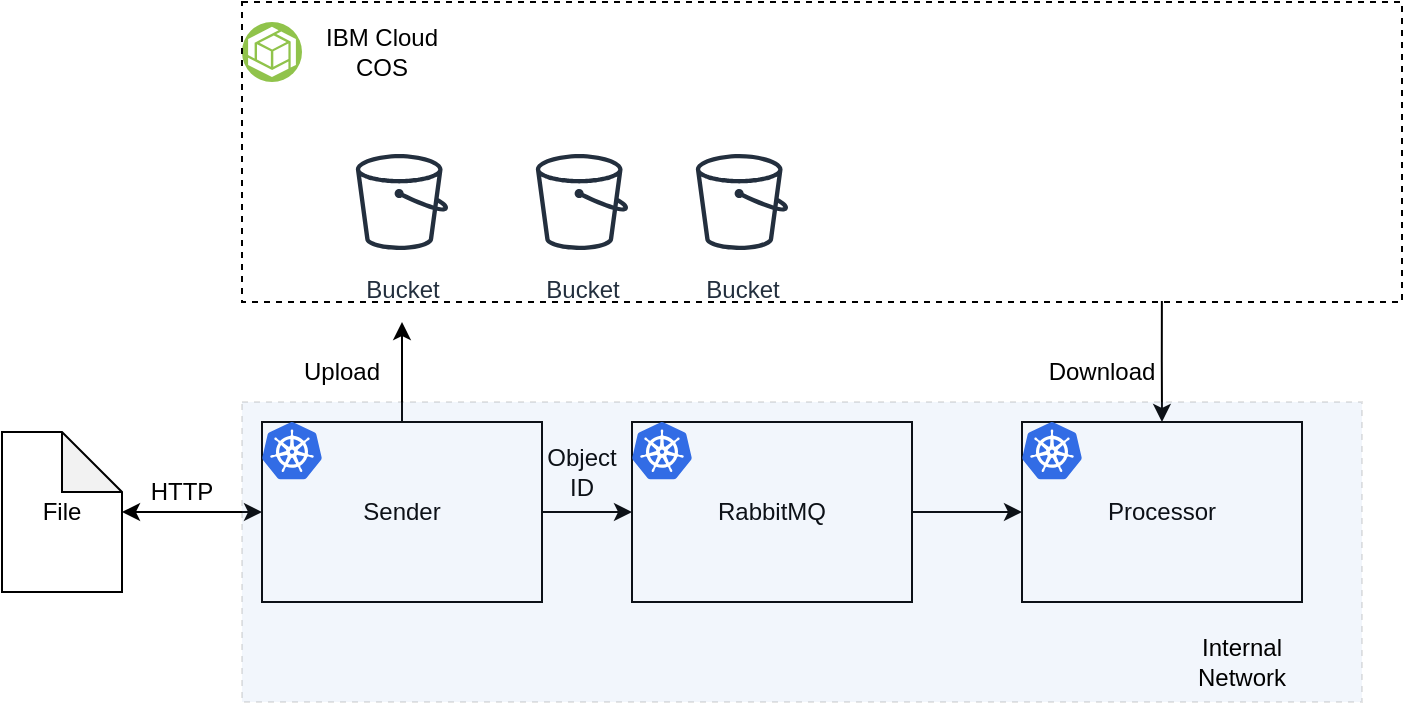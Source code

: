 <mxfile version="21.4.0" type="device">
  <diagram name="Page-1" id="Ig4pDuT1F0aERB6ShzDS">
    <mxGraphModel dx="1645" dy="428" grid="1" gridSize="10" guides="1" tooltips="1" connect="1" arrows="1" fold="1" page="1" pageScale="1" pageWidth="850" pageHeight="1100" math="0" shadow="0">
      <root>
        <mxCell id="0" />
        <mxCell id="1" parent="0" />
        <mxCell id="1UfsnkjmmG93mhFOwy3N-14" style="edgeStyle=orthogonalEdgeStyle;rounded=0;orthogonalLoop=1;jettySize=auto;html=1;" edge="1" parent="1" source="1UfsnkjmmG93mhFOwy3N-1">
          <mxGeometry relative="1" as="geometry">
            <mxPoint x="170" y="170" as="targetPoint" />
          </mxGeometry>
        </mxCell>
        <mxCell id="1UfsnkjmmG93mhFOwy3N-15" style="edgeStyle=orthogonalEdgeStyle;rounded=0;orthogonalLoop=1;jettySize=auto;html=1;entryX=0;entryY=0.5;entryDx=0;entryDy=0;" edge="1" parent="1" source="1UfsnkjmmG93mhFOwy3N-1" target="1UfsnkjmmG93mhFOwy3N-3">
          <mxGeometry relative="1" as="geometry" />
        </mxCell>
        <mxCell id="1UfsnkjmmG93mhFOwy3N-1" value="" style="rounded=0;whiteSpace=wrap;html=1;fillColor=none;" vertex="1" parent="1">
          <mxGeometry x="100" y="220" width="140" height="90" as="geometry" />
        </mxCell>
        <mxCell id="1UfsnkjmmG93mhFOwy3N-2" value="Sender" style="text;html=1;strokeColor=none;fillColor=none;align=center;verticalAlign=middle;whiteSpace=wrap;rounded=0;" vertex="1" parent="1">
          <mxGeometry x="140" y="250" width="60" height="30" as="geometry" />
        </mxCell>
        <mxCell id="1UfsnkjmmG93mhFOwy3N-21" style="edgeStyle=orthogonalEdgeStyle;rounded=0;orthogonalLoop=1;jettySize=auto;html=1;entryX=0;entryY=0.5;entryDx=0;entryDy=0;" edge="1" parent="1" source="1UfsnkjmmG93mhFOwy3N-3" target="1UfsnkjmmG93mhFOwy3N-5">
          <mxGeometry relative="1" as="geometry" />
        </mxCell>
        <mxCell id="1UfsnkjmmG93mhFOwy3N-3" value="" style="rounded=0;whiteSpace=wrap;html=1;fillColor=none;" vertex="1" parent="1">
          <mxGeometry x="285" y="220" width="140" height="90" as="geometry" />
        </mxCell>
        <mxCell id="1UfsnkjmmG93mhFOwy3N-4" value="RabbitMQ" style="text;html=1;strokeColor=none;fillColor=none;align=center;verticalAlign=middle;whiteSpace=wrap;rounded=0;" vertex="1" parent="1">
          <mxGeometry x="325" y="250" width="60" height="30" as="geometry" />
        </mxCell>
        <mxCell id="1UfsnkjmmG93mhFOwy3N-5" value="" style="rounded=0;whiteSpace=wrap;html=1;fillColor=none;" vertex="1" parent="1">
          <mxGeometry x="480" y="220" width="140" height="90" as="geometry" />
        </mxCell>
        <mxCell id="1UfsnkjmmG93mhFOwy3N-6" value="Processor" style="text;html=1;strokeColor=none;fillColor=none;align=center;verticalAlign=middle;whiteSpace=wrap;rounded=0;" vertex="1" parent="1">
          <mxGeometry x="520" y="250" width="60" height="30" as="geometry" />
        </mxCell>
        <mxCell id="1UfsnkjmmG93mhFOwy3N-7" value="" style="shape=note;whiteSpace=wrap;html=1;backgroundOutline=1;darkOpacity=0.05;" vertex="1" parent="1">
          <mxGeometry x="-30" y="225" width="60" height="80" as="geometry" />
        </mxCell>
        <mxCell id="1UfsnkjmmG93mhFOwy3N-11" style="edgeStyle=orthogonalEdgeStyle;rounded=0;orthogonalLoop=1;jettySize=auto;html=1;entryX=0;entryY=0.5;entryDx=0;entryDy=0;startArrow=classic;startFill=1;" edge="1" parent="1" source="1UfsnkjmmG93mhFOwy3N-10" target="1UfsnkjmmG93mhFOwy3N-1">
          <mxGeometry relative="1" as="geometry" />
        </mxCell>
        <mxCell id="1UfsnkjmmG93mhFOwy3N-10" value="File" style="text;html=1;strokeColor=none;fillColor=none;align=center;verticalAlign=middle;whiteSpace=wrap;rounded=0;" vertex="1" parent="1">
          <mxGeometry x="-30" y="250" width="60" height="30" as="geometry" />
        </mxCell>
        <mxCell id="1UfsnkjmmG93mhFOwy3N-12" value="HTTP" style="text;html=1;strokeColor=none;fillColor=none;align=center;verticalAlign=middle;whiteSpace=wrap;rounded=0;" vertex="1" parent="1">
          <mxGeometry x="30" y="240" width="60" height="30" as="geometry" />
        </mxCell>
        <mxCell id="1UfsnkjmmG93mhFOwy3N-13" value="Bucket" style="sketch=0;outlineConnect=0;fontColor=#232F3E;gradientColor=none;strokeColor=#232F3E;fillColor=#ffffff;dashed=0;verticalLabelPosition=bottom;verticalAlign=top;align=center;html=1;fontSize=12;fontStyle=0;aspect=fixed;shape=mxgraph.aws4.resourceIcon;resIcon=mxgraph.aws4.bucket;" vertex="1" parent="1">
          <mxGeometry x="140" y="80" width="60" height="60" as="geometry" />
        </mxCell>
        <mxCell id="1UfsnkjmmG93mhFOwy3N-18" value="" style="image;aspect=fixed;perimeter=ellipsePerimeter;html=1;align=center;shadow=0;dashed=0;fontColor=#4277BB;labelBackgroundColor=default;fontSize=12;spacingTop=3;image=img/lib/ibm/vpc/ObjectStorage.svg;" vertex="1" parent="1">
          <mxGeometry x="90" y="20" width="30" height="30" as="geometry" />
        </mxCell>
        <mxCell id="1UfsnkjmmG93mhFOwy3N-19" value="IBM Cloud&lt;br&gt;COS" style="text;html=1;strokeColor=none;fillColor=none;align=center;verticalAlign=middle;whiteSpace=wrap;rounded=0;" vertex="1" parent="1">
          <mxGeometry x="130" y="20" width="60" height="30" as="geometry" />
        </mxCell>
        <mxCell id="1UfsnkjmmG93mhFOwy3N-23" style="edgeStyle=orthogonalEdgeStyle;rounded=0;orthogonalLoop=1;jettySize=auto;html=1;entryX=0.5;entryY=0;entryDx=0;entryDy=0;exitX=0.793;exitY=0.997;exitDx=0;exitDy=0;exitPerimeter=0;" edge="1" parent="1" source="1UfsnkjmmG93mhFOwy3N-20" target="1UfsnkjmmG93mhFOwy3N-5">
          <mxGeometry relative="1" as="geometry" />
        </mxCell>
        <mxCell id="1UfsnkjmmG93mhFOwy3N-20" value="" style="rounded=0;whiteSpace=wrap;html=1;fillColor=none;dashed=1;" vertex="1" parent="1">
          <mxGeometry x="90" y="10" width="580" height="150" as="geometry" />
        </mxCell>
        <mxCell id="1UfsnkjmmG93mhFOwy3N-22" value="Object&lt;br&gt;ID" style="text;html=1;strokeColor=none;fillColor=none;align=center;verticalAlign=middle;whiteSpace=wrap;rounded=0;" vertex="1" parent="1">
          <mxGeometry x="230" y="230" width="60" height="30" as="geometry" />
        </mxCell>
        <mxCell id="1UfsnkjmmG93mhFOwy3N-24" value="Upload" style="text;html=1;strokeColor=none;fillColor=none;align=center;verticalAlign=middle;whiteSpace=wrap;rounded=0;" vertex="1" parent="1">
          <mxGeometry x="110" y="180" width="60" height="30" as="geometry" />
        </mxCell>
        <mxCell id="1UfsnkjmmG93mhFOwy3N-25" value="Download" style="text;html=1;strokeColor=none;fillColor=none;align=center;verticalAlign=middle;whiteSpace=wrap;rounded=0;" vertex="1" parent="1">
          <mxGeometry x="490" y="180" width="60" height="30" as="geometry" />
        </mxCell>
        <mxCell id="1UfsnkjmmG93mhFOwy3N-26" value="Bucket" style="sketch=0;outlineConnect=0;fontColor=#232F3E;gradientColor=none;strokeColor=#232F3E;fillColor=#ffffff;dashed=0;verticalLabelPosition=bottom;verticalAlign=top;align=center;html=1;fontSize=12;fontStyle=0;aspect=fixed;shape=mxgraph.aws4.resourceIcon;resIcon=mxgraph.aws4.bucket;" vertex="1" parent="1">
          <mxGeometry x="230" y="80" width="60" height="60" as="geometry" />
        </mxCell>
        <mxCell id="1UfsnkjmmG93mhFOwy3N-27" value="Bucket" style="sketch=0;outlineConnect=0;fontColor=#232F3E;gradientColor=none;strokeColor=#232F3E;fillColor=#ffffff;dashed=0;verticalLabelPosition=bottom;verticalAlign=top;align=center;html=1;fontSize=12;fontStyle=0;aspect=fixed;shape=mxgraph.aws4.resourceIcon;resIcon=mxgraph.aws4.bucket;" vertex="1" parent="1">
          <mxGeometry x="310" y="80" width="60" height="60" as="geometry" />
        </mxCell>
        <mxCell id="1UfsnkjmmG93mhFOwy3N-28" value="" style="rounded=0;whiteSpace=wrap;html=1;fillColor=#7EA6E0;dashed=1;opacity=10;" vertex="1" parent="1">
          <mxGeometry x="90" y="210" width="560" height="150" as="geometry" />
        </mxCell>
        <mxCell id="1UfsnkjmmG93mhFOwy3N-30" value="" style="image;sketch=0;aspect=fixed;html=1;points=[];align=center;fontSize=12;image=img/lib/mscae/Kubernetes.svg;" vertex="1" parent="1">
          <mxGeometry x="100" y="220" width="30" height="28.8" as="geometry" />
        </mxCell>
        <mxCell id="1UfsnkjmmG93mhFOwy3N-32" value="" style="shape=image;html=1;verticalAlign=top;verticalLabelPosition=bottom;labelBackgroundColor=#ffffff;imageAspect=0;aspect=fixed;image=https://cdn4.iconfinder.com/data/icons/evil-icons-user-interface/64/lock-128.png" vertex="1" parent="1">
          <mxGeometry x="610" y="320" width="40" height="40" as="geometry" />
        </mxCell>
        <mxCell id="1UfsnkjmmG93mhFOwy3N-33" value="Internal Network" style="text;html=1;strokeColor=none;fillColor=none;align=center;verticalAlign=middle;whiteSpace=wrap;rounded=0;" vertex="1" parent="1">
          <mxGeometry x="560" y="325" width="60" height="30" as="geometry" />
        </mxCell>
        <mxCell id="1UfsnkjmmG93mhFOwy3N-34" value="" style="image;sketch=0;aspect=fixed;html=1;points=[];align=center;fontSize=12;image=img/lib/mscae/Kubernetes.svg;" vertex="1" parent="1">
          <mxGeometry x="285" y="220" width="30" height="28.8" as="geometry" />
        </mxCell>
        <mxCell id="1UfsnkjmmG93mhFOwy3N-35" value="" style="image;sketch=0;aspect=fixed;html=1;points=[];align=center;fontSize=12;image=img/lib/mscae/Kubernetes.svg;" vertex="1" parent="1">
          <mxGeometry x="480" y="220" width="30" height="28.8" as="geometry" />
        </mxCell>
      </root>
    </mxGraphModel>
  </diagram>
</mxfile>
